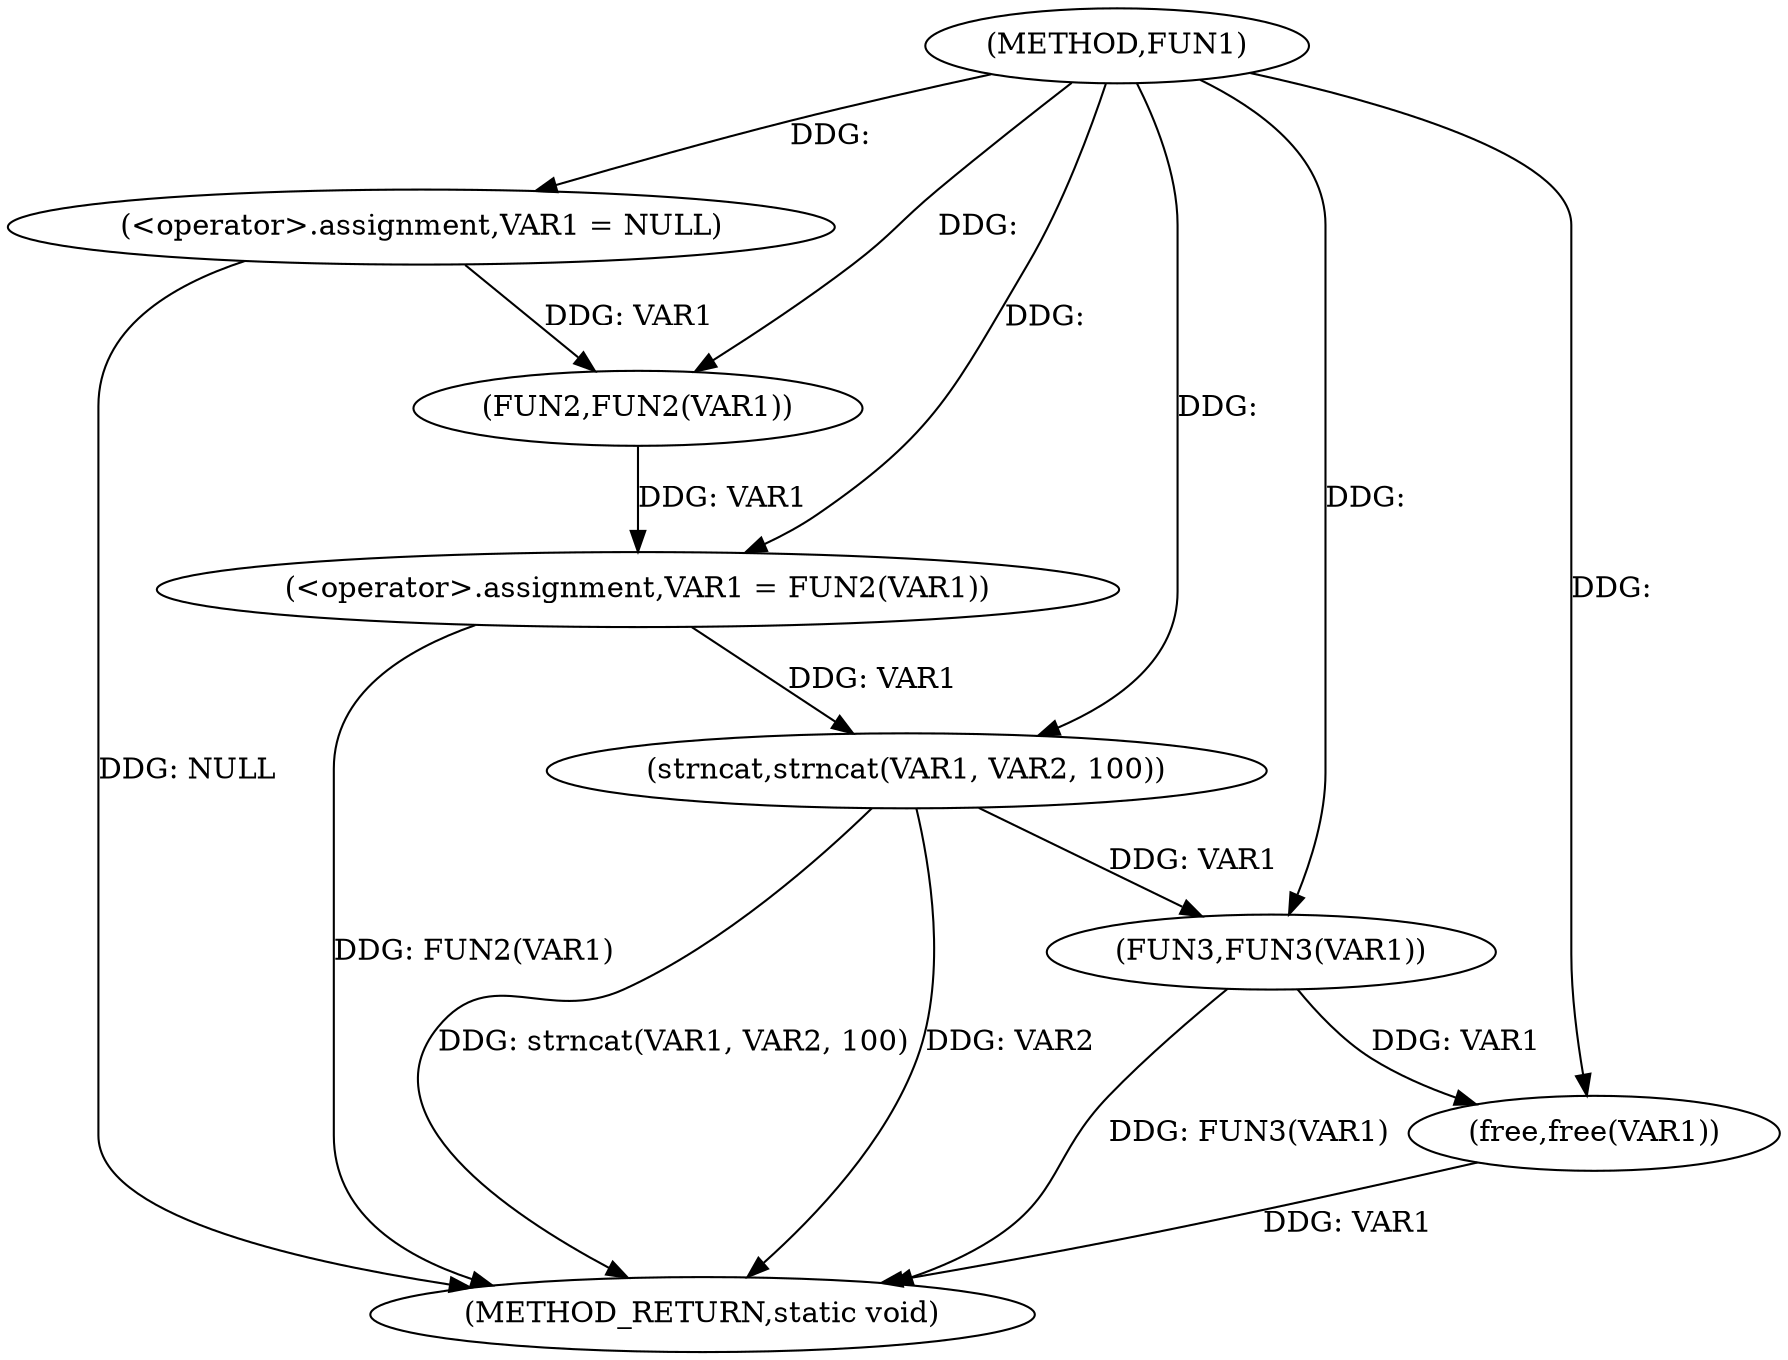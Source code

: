 digraph FUN1 {  
"1000100" [label = "(METHOD,FUN1)" ]
"1000120" [label = "(METHOD_RETURN,static void)" ]
"1000103" [label = "(<operator>.assignment,VAR1 = NULL)" ]
"1000106" [label = "(<operator>.assignment,VAR1 = FUN2(VAR1))" ]
"1000108" [label = "(FUN2,FUN2(VAR1))" ]
"1000112" [label = "(strncat,strncat(VAR1, VAR2, 100))" ]
"1000116" [label = "(FUN3,FUN3(VAR1))" ]
"1000118" [label = "(free,free(VAR1))" ]
  "1000106" -> "1000120"  [ label = "DDG: FUN2(VAR1)"] 
  "1000103" -> "1000120"  [ label = "DDG: NULL"] 
  "1000112" -> "1000120"  [ label = "DDG: VAR2"] 
  "1000112" -> "1000120"  [ label = "DDG: strncat(VAR1, VAR2, 100)"] 
  "1000118" -> "1000120"  [ label = "DDG: VAR1"] 
  "1000116" -> "1000120"  [ label = "DDG: FUN3(VAR1)"] 
  "1000100" -> "1000103"  [ label = "DDG: "] 
  "1000108" -> "1000106"  [ label = "DDG: VAR1"] 
  "1000100" -> "1000106"  [ label = "DDG: "] 
  "1000103" -> "1000108"  [ label = "DDG: VAR1"] 
  "1000100" -> "1000108"  [ label = "DDG: "] 
  "1000106" -> "1000112"  [ label = "DDG: VAR1"] 
  "1000100" -> "1000112"  [ label = "DDG: "] 
  "1000112" -> "1000116"  [ label = "DDG: VAR1"] 
  "1000100" -> "1000116"  [ label = "DDG: "] 
  "1000116" -> "1000118"  [ label = "DDG: VAR1"] 
  "1000100" -> "1000118"  [ label = "DDG: "] 
}

